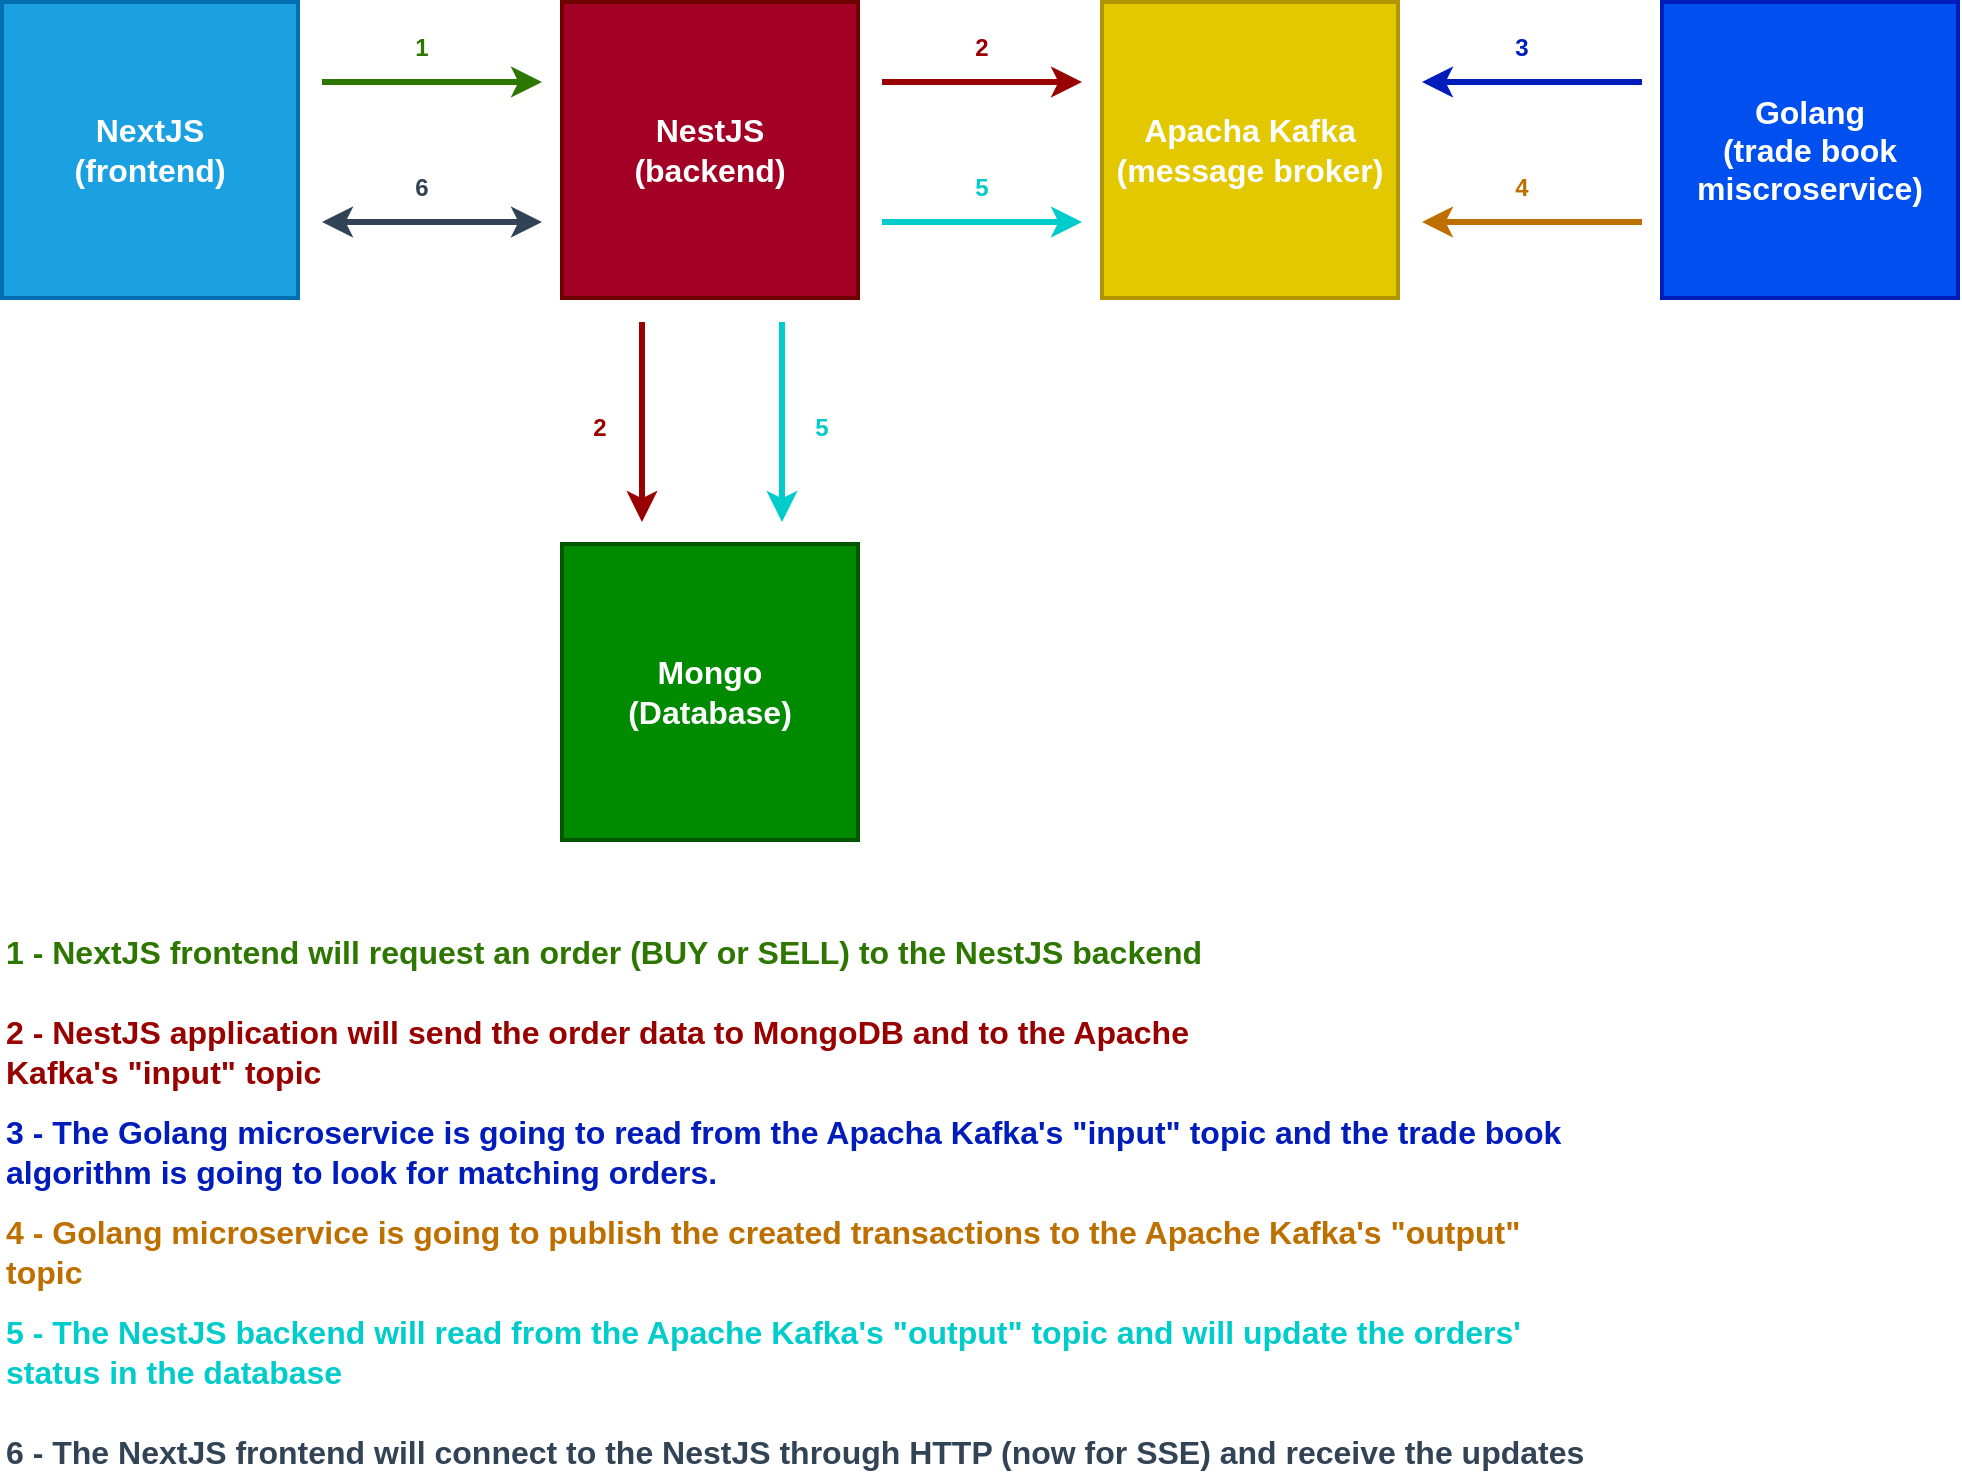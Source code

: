 <mxfile>
    <diagram id="RpEnmyTD5lqjoRYbzPlh" name="Page-1">
        <mxGraphModel dx="1775" dy="825" grid="1" gridSize="10" guides="1" tooltips="1" connect="1" arrows="1" fold="1" page="1" pageScale="1" pageWidth="1100" pageHeight="850" math="0" shadow="0">
            <root>
                <mxCell id="0"/>
                <mxCell id="1" parent="0"/>
                <mxCell id="9" style="edgeStyle=none;html=1;strokeWidth=3;fillColor=#a20025;strokeColor=#990000;" parent="1" edge="1">
                    <mxGeometry relative="1" as="geometry">
                        <mxPoint x="381" y="315" as="targetPoint"/>
                        <mxPoint x="381" y="215" as="sourcePoint"/>
                    </mxGeometry>
                </mxCell>
                <mxCell id="12" style="edgeStyle=none;html=1;strokeWidth=3;fillColor=#a20025;strokeColor=#990000;" parent="1" edge="1">
                    <mxGeometry relative="1" as="geometry">
                        <mxPoint x="601" y="95" as="targetPoint"/>
                        <mxPoint x="501" y="95" as="sourcePoint"/>
                    </mxGeometry>
                </mxCell>
                <mxCell id="16" style="edgeStyle=none;html=1;strokeWidth=3;fillColor=#76608a;strokeColor=#00CCCC;" parent="1" edge="1">
                    <mxGeometry relative="1" as="geometry">
                        <mxPoint x="601" y="165" as="targetPoint"/>
                        <mxPoint x="501" y="165" as="sourcePoint"/>
                    </mxGeometry>
                </mxCell>
                <mxCell id="2" value="&lt;font style=&quot;font-size: 16px;&quot;&gt;&lt;b&gt;NestJS&lt;br&gt;(backend)&lt;/b&gt;&lt;/font&gt;" style="whiteSpace=wrap;html=1;aspect=fixed;fillColor=#a20025;strokeWidth=2;fontColor=#ffffff;strokeColor=#6F0000;" parent="1" vertex="1">
                    <mxGeometry x="341" y="55" width="148" height="148" as="geometry"/>
                </mxCell>
                <mxCell id="6" style="edgeStyle=none;html=1;strokeWidth=3;fillColor=#60a917;strokeColor=#2D7600;" parent="1" edge="1">
                    <mxGeometry relative="1" as="geometry">
                        <mxPoint x="331" y="95" as="targetPoint"/>
                        <mxPoint x="221" y="95" as="sourcePoint"/>
                    </mxGeometry>
                </mxCell>
                <mxCell id="17" style="edgeStyle=none;html=1;strokeWidth=3;startArrow=classic;startFill=1;fillColor=#647687;strokeColor=#314354;" parent="1" edge="1">
                    <mxGeometry relative="1" as="geometry">
                        <mxPoint x="331" y="165" as="targetPoint"/>
                        <mxPoint x="221" y="165" as="sourcePoint"/>
                    </mxGeometry>
                </mxCell>
                <mxCell id="3" value="&lt;font style=&quot;font-size: 16px;&quot;&gt;&lt;b&gt;NextJS&lt;br&gt;(frontend)&lt;/b&gt;&lt;/font&gt;" style="whiteSpace=wrap;html=1;aspect=fixed;fillColor=#1ba1e2;strokeWidth=2;fontColor=#ffffff;strokeColor=#006EAF;" parent="1" vertex="1">
                    <mxGeometry x="61" y="55" width="148" height="148" as="geometry"/>
                </mxCell>
                <mxCell id="13" style="edgeStyle=none;html=1;strokeWidth=3;fillColor=#0050ef;strokeColor=#001DBC;" parent="1" edge="1">
                    <mxGeometry relative="1" as="geometry">
                        <mxPoint x="771" y="95" as="targetPoint"/>
                        <mxPoint x="881" y="95" as="sourcePoint"/>
                    </mxGeometry>
                </mxCell>
                <mxCell id="15" style="edgeStyle=none;html=1;strokeWidth=3;fillColor=#f0a30a;strokeColor=#BD7000;" parent="1" edge="1">
                    <mxGeometry relative="1" as="geometry">
                        <mxPoint x="771" y="165" as="targetPoint"/>
                        <mxPoint x="881" y="165" as="sourcePoint"/>
                    </mxGeometry>
                </mxCell>
                <mxCell id="4" value="&lt;font style=&quot;font-size: 16px;&quot;&gt;&lt;b&gt;Golang&lt;br&gt;(trade book miscroservice)&lt;/b&gt;&lt;/font&gt;" style="whiteSpace=wrap;html=1;aspect=fixed;fillColor=#0050ef;strokeWidth=2;fontColor=#ffffff;strokeColor=#001DBC;" parent="1" vertex="1">
                    <mxGeometry x="891" y="55" width="148" height="148" as="geometry"/>
                </mxCell>
                <mxCell id="5" value="&lt;font style=&quot;font-size: 16px;&quot;&gt;&lt;b&gt;Mongo&lt;br&gt;(Database)&lt;/b&gt;&lt;/font&gt;" style="whiteSpace=wrap;html=1;aspect=fixed;fillColor=#008a00;strokeWidth=2;fontColor=#ffffff;strokeColor=#005700;" parent="1" vertex="1">
                    <mxGeometry x="341" y="326" width="148" height="148" as="geometry"/>
                </mxCell>
                <mxCell id="10" value="&lt;font color=&quot;#ffffff&quot; style=&quot;font-size: 16px;&quot;&gt;&lt;b&gt;Apacha Kafka&lt;br&gt;(message broker)&lt;/b&gt;&lt;/font&gt;" style="whiteSpace=wrap;html=1;aspect=fixed;fillColor=#e3c800;strokeWidth=2;strokeColor=#B09500;fontColor=#000000;" parent="1" vertex="1">
                    <mxGeometry x="611" y="55" width="148" height="148" as="geometry"/>
                </mxCell>
                <mxCell id="19" value="&lt;font color=&quot;#2d7600&quot;&gt;&lt;font style=&quot;font-size: 16px;&quot;&gt;1 - NextJS frontend will re&lt;/font&gt;quest an order (BUY or SELL) to the NestJS backend&lt;/font&gt;" style="text;strokeColor=none;align=left;fillColor=none;html=1;verticalAlign=middle;whiteSpace=wrap;rounded=0;fontSize=16;fontStyle=1" parent="1" vertex="1">
                    <mxGeometry x="61" y="515" width="620" height="30" as="geometry"/>
                </mxCell>
                <mxCell id="20" value="2 - NestJS application will send the order data to MongoDB and to the Apache Kafka's &quot;input&quot; topic" style="text;strokeColor=none;align=left;fillColor=none;html=1;verticalAlign=middle;whiteSpace=wrap;rounded=0;fontSize=16;fontColor=#990000;fontStyle=1" parent="1" vertex="1">
                    <mxGeometry x="61" y="565" width="620" height="30" as="geometry"/>
                </mxCell>
                <mxCell id="21" value="&lt;font style=&quot;font-size: 16px;&quot;&gt;3 - The Golang microservice is going to read from the Apacha Kafka's &quot;input&quot; topic and the trade book algorithm is going to look for matching orders.&lt;/font&gt;" style="text;strokeColor=none;align=left;fillColor=none;html=1;verticalAlign=middle;whiteSpace=wrap;rounded=0;fontSize=12;fontStyle=1;fontColor=#001DBC;" parent="1" vertex="1">
                    <mxGeometry x="61" y="615" width="820" height="30" as="geometry"/>
                </mxCell>
                <mxCell id="23" value="4 - Golang microservice is going to publish the created transactions to the Apache Kafka's &quot;output&quot; topic" style="text;strokeColor=none;align=left;fillColor=none;html=1;verticalAlign=middle;whiteSpace=wrap;rounded=0;fontSize=16;fontColor=#BD7000;fontStyle=1" parent="1" vertex="1">
                    <mxGeometry x="61" y="665" width="800" height="30" as="geometry"/>
                </mxCell>
                <mxCell id="24" value="5 - The NestJS backend will read from the Apache Kafka's &quot;output&quot; topic and will update the orders' status in the database" style="text;strokeColor=none;align=left;fillColor=none;html=1;verticalAlign=middle;whiteSpace=wrap;rounded=0;fontSize=16;fontColor=#00CCCC;fontStyle=1" parent="1" vertex="1">
                    <mxGeometry x="61" y="715" width="800" height="30" as="geometry"/>
                </mxCell>
                <mxCell id="25" value="6 - The NextJS frontend will connect to the NestJS through HTTP (now for SSE) and receive the updates" style="text;strokeColor=none;align=left;fillColor=none;html=1;verticalAlign=middle;whiteSpace=wrap;rounded=0;fontSize=16;fontStyle=1;fontColor=#314354;" parent="1" vertex="1">
                    <mxGeometry x="61" y="765" width="800" height="30" as="geometry"/>
                </mxCell>
                <mxCell id="28" style="edgeStyle=none;html=1;strokeWidth=3;fillColor=#76608a;strokeColor=#00CCCC;sourcePerimeterSpacing=0;" parent="1" edge="1">
                    <mxGeometry relative="1" as="geometry">
                        <mxPoint x="451" y="315" as="targetPoint"/>
                        <mxPoint x="451" y="215" as="sourcePoint"/>
                    </mxGeometry>
                </mxCell>
                <mxCell id="29" value="1" style="text;strokeColor=none;align=center;fillColor=none;html=1;verticalAlign=middle;whiteSpace=wrap;rounded=0;fontStyle=1;fontColor=#2D7600;" vertex="1" parent="1">
                    <mxGeometry x="261" y="70" width="20" height="16" as="geometry"/>
                </mxCell>
                <mxCell id="30" value="2" style="text;strokeColor=none;align=center;fillColor=none;html=1;verticalAlign=middle;whiteSpace=wrap;rounded=0;fontStyle=1;fontColor=#990000;" vertex="1" parent="1">
                    <mxGeometry x="541" y="70" width="20" height="16" as="geometry"/>
                </mxCell>
                <mxCell id="31" value="3" style="text;strokeColor=none;align=center;fillColor=none;html=1;verticalAlign=middle;whiteSpace=wrap;rounded=0;fontStyle=1;fontColor=#001DBC;" vertex="1" parent="1">
                    <mxGeometry x="811" y="70" width="20" height="16" as="geometry"/>
                </mxCell>
                <mxCell id="32" value="6" style="text;strokeColor=none;align=center;fillColor=none;html=1;verticalAlign=middle;whiteSpace=wrap;rounded=0;fontStyle=1;fontColor=#314354;" vertex="1" parent="1">
                    <mxGeometry x="261" y="140" width="20" height="16" as="geometry"/>
                </mxCell>
                <mxCell id="33" value="5" style="text;strokeColor=none;align=center;fillColor=none;html=1;verticalAlign=middle;whiteSpace=wrap;rounded=0;fontStyle=1;fontColor=#00CCCC;" vertex="1" parent="1">
                    <mxGeometry x="541" y="140" width="20" height="16" as="geometry"/>
                </mxCell>
                <mxCell id="34" value="4" style="text;strokeColor=none;align=center;fillColor=none;html=1;verticalAlign=middle;whiteSpace=wrap;rounded=0;fontStyle=1;fontColor=#BD7000;" vertex="1" parent="1">
                    <mxGeometry x="811" y="140" width="20" height="16" as="geometry"/>
                </mxCell>
                <mxCell id="35" value="2" style="text;strokeColor=none;align=center;fillColor=none;html=1;verticalAlign=middle;whiteSpace=wrap;rounded=0;fontStyle=1;fontColor=#990000;" vertex="1" parent="1">
                    <mxGeometry x="350" y="260" width="20" height="16" as="geometry"/>
                </mxCell>
                <mxCell id="36" value="5" style="text;strokeColor=none;align=center;fillColor=none;html=1;verticalAlign=middle;whiteSpace=wrap;rounded=0;fontStyle=1;fontColor=#00CCCC;" vertex="1" parent="1">
                    <mxGeometry x="461" y="260" width="20" height="16" as="geometry"/>
                </mxCell>
            </root>
        </mxGraphModel>
    </diagram>
</mxfile>